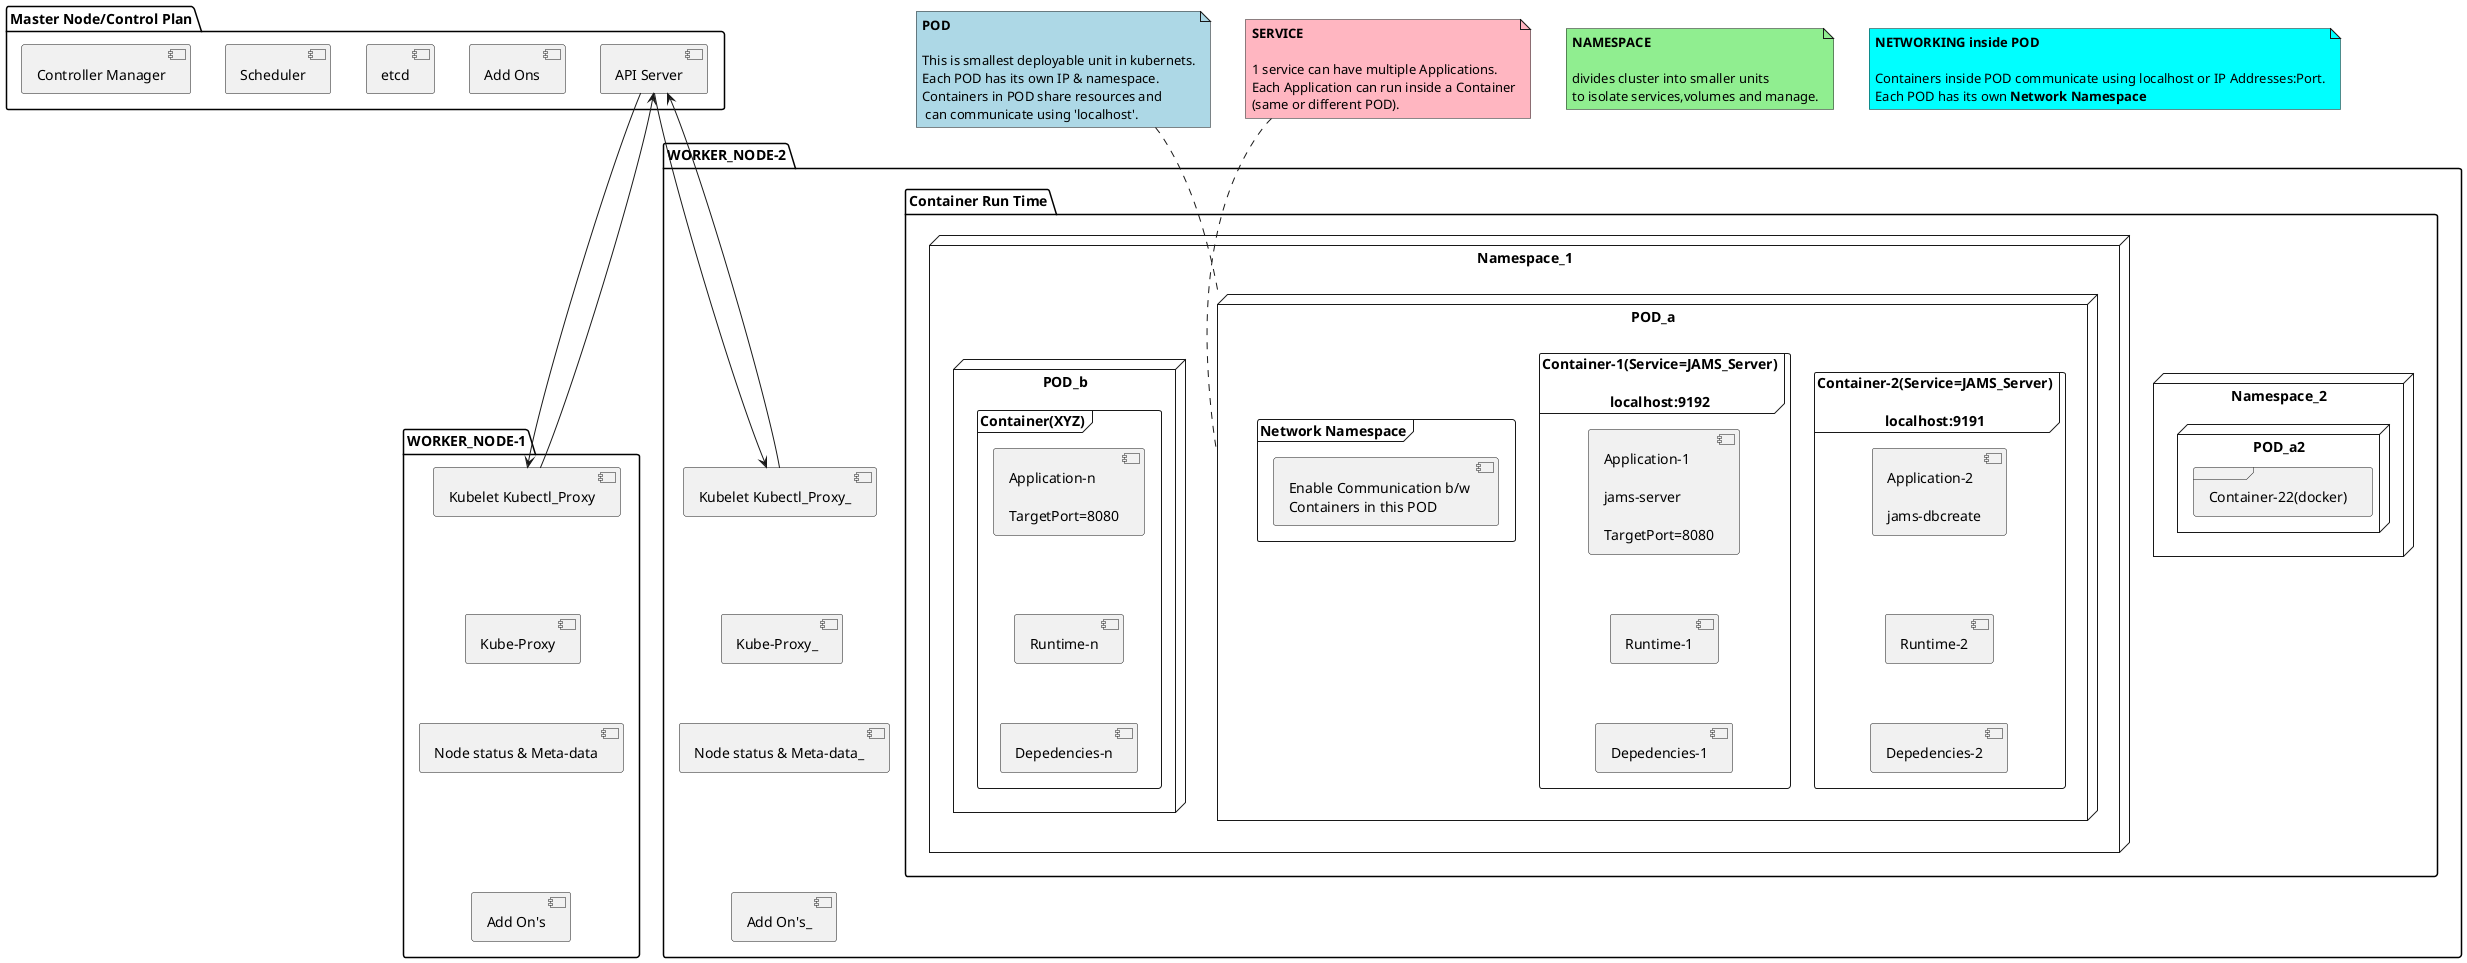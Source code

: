 @startuml kubernets_architecture

package "Master Node/Control Plan" {
  /'-[hidden]-> is used for left to right layout'/
  [Controller Manager] -[hidden]> [Scheduler]
  [Scheduler] -[hidden]> [etcd]
  [etcd] -[hidden]> [Add Ons]
  [Add Ons] -[hidden]> [API Server]
  [API Server]
}

package "WORKER_NODE-2" {
  [Kubelet Kubectl_Proxy_] -[hidden]-> [Kube-Proxy_]  
  [Kube-Proxy_] -[hidden]->  [Node status & Meta-data_]
  [Node status & Meta-data_] -[hidden]-> [Add On's_]
  folder "Container Run Time" {
    node "Namespace_2" {
      node "POD_a2" {
          frame "Container-22(docker)" {
          }
      }
    }
  }
}

top to bottom direction
package "WORKER_NODE-1" {
  /'-[hidden]-> is used for top to bottom layout'/
  [Kubelet Kubectl_Proxy] -[hidden]-> [Kube-Proxy]  
  [Kube-Proxy] -[hidden]->  [Node status & Meta-data]
  [Node status & Meta-data] -[hidden]-> [Add On's]
  folder "Container Run Time" {
    node "Namespace_1" {
      node "POD_a" {
          frame "Container-2(Service=JAMS_Server)\n\nlocalhost:9191" {
              [Application-2\n\njams-dbcreate] -[hidden]-> [Runtime-2]
              [Runtime-2] -[hidden]-> [Depedencies-2]
          }
          frame "Container-1(Service=JAMS_Server)\n\nlocalhost:9192" {
              [Application-1\n\njams-server\n\nTargetPort=8080] -[hidden]-> [Runtime-1]
              [Runtime-1] -[hidden]-> [Depedencies-1]
          }
          frame "Network Namespace" {
              [Enable Communication b/w \nContainers in this POD]
          }
      }

      node "POD_b" {
          frame "Container(XYZ)" {
              [Application-n\n\nTargetPort=8080] -[hidden]-> [Runtime-n] 
              [Runtime-n] -[hidden]-> [Depedencies-n]
          }
      }
    }
  }
}

note as N1 #LightGreen
<b>NAMESPACE

divides cluster into smaller units
to isolate services,volumes and manage.
end note

note top of POD_a #LightBlue
<b>POD

This is smallest deployable unit in kubernets.
Each POD has its own IP & namespace.
Containers in POD share resources and
 can communicate using 'localhost'.
end note

note as N3 #aqua
<b>NETWORKING inside POD

Containers inside POD communicate using localhost or IP Addresses:Port.
Each POD has its own <b>Network Namespace
end note

note top of POD_a #LightPink
<b>SERVICE

1 service can have multiple Applications.
Each Application can run inside a Container
(same or different POD).
end note

/'
[user] --> "Master Node/Control Plan" : .yaml
'/
[API Server] -l-> [Kubelet Kubectl_Proxy]
[API Server] <-- [Kubelet Kubectl_Proxy]

[API Server] -l-> [Kubelet Kubectl_Proxy_]
[API Server] <-- [Kubelet Kubectl_Proxy_]

@enduml
